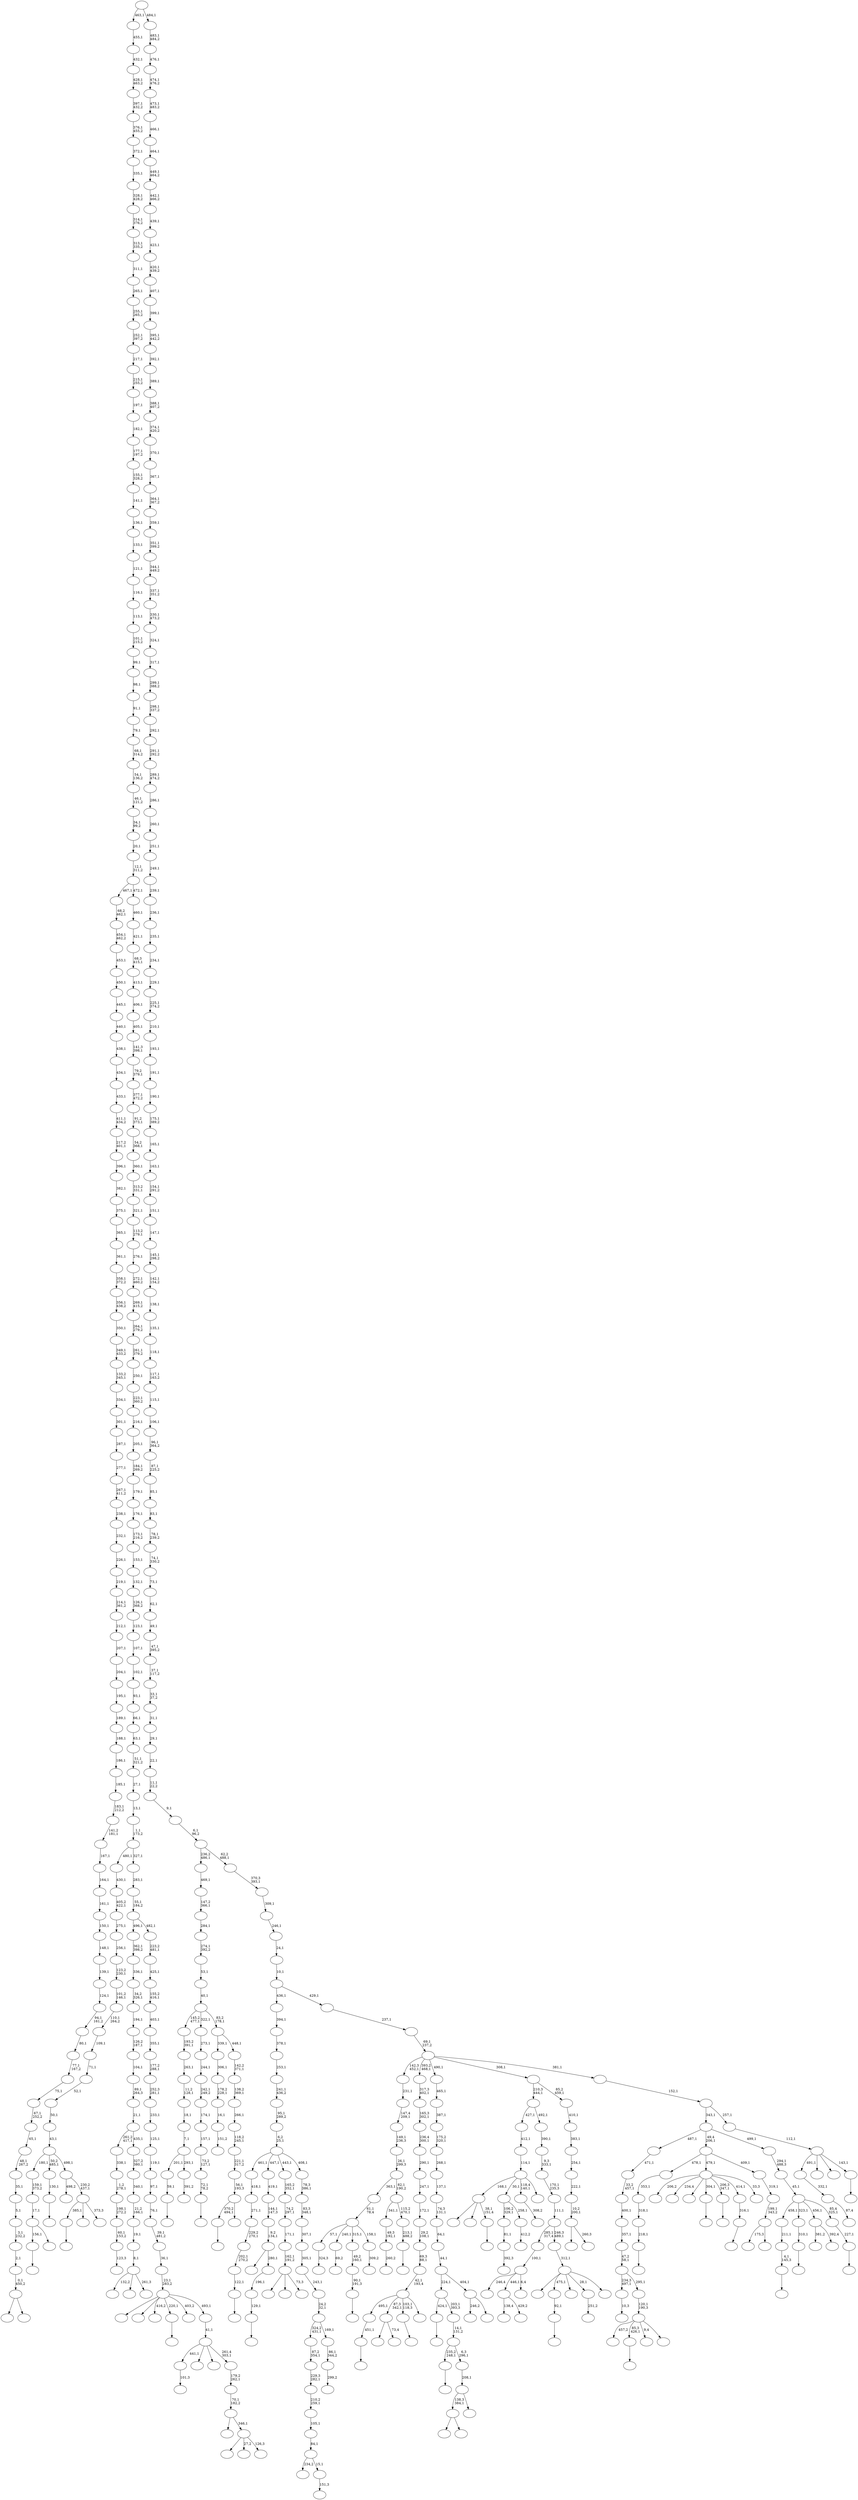 digraph T {
	600 [label=""]
	599 [label=""]
	598 [label=""]
	597 [label=""]
	596 [label=""]
	595 [label=""]
	594 [label=""]
	593 [label=""]
	592 [label=""]
	591 [label=""]
	590 [label=""]
	589 [label=""]
	588 [label=""]
	587 [label=""]
	586 [label=""]
	585 [label=""]
	584 [label=""]
	583 [label=""]
	582 [label=""]
	581 [label=""]
	580 [label=""]
	579 [label=""]
	578 [label=""]
	577 [label=""]
	576 [label=""]
	575 [label=""]
	574 [label=""]
	573 [label=""]
	572 [label=""]
	571 [label=""]
	570 [label=""]
	569 [label=""]
	568 [label=""]
	567 [label=""]
	566 [label=""]
	565 [label=""]
	564 [label=""]
	563 [label=""]
	562 [label=""]
	561 [label=""]
	560 [label=""]
	559 [label=""]
	558 [label=""]
	557 [label=""]
	556 [label=""]
	555 [label=""]
	554 [label=""]
	553 [label=""]
	552 [label=""]
	551 [label=""]
	550 [label=""]
	549 [label=""]
	548 [label=""]
	547 [label=""]
	546 [label=""]
	545 [label=""]
	544 [label=""]
	543 [label=""]
	542 [label=""]
	541 [label=""]
	540 [label=""]
	539 [label=""]
	538 [label=""]
	537 [label=""]
	536 [label=""]
	535 [label=""]
	534 [label=""]
	533 [label=""]
	532 [label=""]
	531 [label=""]
	530 [label=""]
	529 [label=""]
	528 [label=""]
	527 [label=""]
	526 [label=""]
	525 [label=""]
	524 [label=""]
	523 [label=""]
	522 [label=""]
	521 [label=""]
	520 [label=""]
	519 [label=""]
	518 [label=""]
	517 [label=""]
	516 [label=""]
	515 [label=""]
	514 [label=""]
	513 [label=""]
	512 [label=""]
	511 [label=""]
	510 [label=""]
	509 [label=""]
	508 [label=""]
	507 [label=""]
	506 [label=""]
	505 [label=""]
	504 [label=""]
	503 [label=""]
	502 [label=""]
	501 [label=""]
	500 [label=""]
	499 [label=""]
	498 [label=""]
	497 [label=""]
	496 [label=""]
	495 [label=""]
	494 [label=""]
	493 [label=""]
	492 [label=""]
	491 [label=""]
	490 [label=""]
	489 [label=""]
	488 [label=""]
	487 [label=""]
	486 [label=""]
	485 [label=""]
	484 [label=""]
	483 [label=""]
	482 [label=""]
	481 [label=""]
	480 [label=""]
	479 [label=""]
	478 [label=""]
	477 [label=""]
	476 [label=""]
	475 [label=""]
	474 [label=""]
	473 [label=""]
	472 [label=""]
	471 [label=""]
	470 [label=""]
	469 [label=""]
	468 [label=""]
	467 [label=""]
	466 [label=""]
	465 [label=""]
	464 [label=""]
	463 [label=""]
	462 [label=""]
	461 [label=""]
	460 [label=""]
	459 [label=""]
	458 [label=""]
	457 [label=""]
	456 [label=""]
	455 [label=""]
	454 [label=""]
	453 [label=""]
	452 [label=""]
	451 [label=""]
	450 [label=""]
	449 [label=""]
	448 [label=""]
	447 [label=""]
	446 [label=""]
	445 [label=""]
	444 [label=""]
	443 [label=""]
	442 [label=""]
	441 [label=""]
	440 [label=""]
	439 [label=""]
	438 [label=""]
	437 [label=""]
	436 [label=""]
	435 [label=""]
	434 [label=""]
	433 [label=""]
	432 [label=""]
	431 [label=""]
	430 [label=""]
	429 [label=""]
	428 [label=""]
	427 [label=""]
	426 [label=""]
	425 [label=""]
	424 [label=""]
	423 [label=""]
	422 [label=""]
	421 [label=""]
	420 [label=""]
	419 [label=""]
	418 [label=""]
	417 [label=""]
	416 [label=""]
	415 [label=""]
	414 [label=""]
	413 [label=""]
	412 [label=""]
	411 [label=""]
	410 [label=""]
	409 [label=""]
	408 [label=""]
	407 [label=""]
	406 [label=""]
	405 [label=""]
	404 [label=""]
	403 [label=""]
	402 [label=""]
	401 [label=""]
	400 [label=""]
	399 [label=""]
	398 [label=""]
	397 [label=""]
	396 [label=""]
	395 [label=""]
	394 [label=""]
	393 [label=""]
	392 [label=""]
	391 [label=""]
	390 [label=""]
	389 [label=""]
	388 [label=""]
	387 [label=""]
	386 [label=""]
	385 [label=""]
	384 [label=""]
	383 [label=""]
	382 [label=""]
	381 [label=""]
	380 [label=""]
	379 [label=""]
	378 [label=""]
	377 [label=""]
	376 [label=""]
	375 [label=""]
	374 [label=""]
	373 [label=""]
	372 [label=""]
	371 [label=""]
	370 [label=""]
	369 [label=""]
	368 [label=""]
	367 [label=""]
	366 [label=""]
	365 [label=""]
	364 [label=""]
	363 [label=""]
	362 [label=""]
	361 [label=""]
	360 [label=""]
	359 [label=""]
	358 [label=""]
	357 [label=""]
	356 [label=""]
	355 [label=""]
	354 [label=""]
	353 [label=""]
	352 [label=""]
	351 [label=""]
	350 [label=""]
	349 [label=""]
	348 [label=""]
	347 [label=""]
	346 [label=""]
	345 [label=""]
	344 [label=""]
	343 [label=""]
	342 [label=""]
	341 [label=""]
	340 [label=""]
	339 [label=""]
	338 [label=""]
	337 [label=""]
	336 [label=""]
	335 [label=""]
	334 [label=""]
	333 [label=""]
	332 [label=""]
	331 [label=""]
	330 [label=""]
	329 [label=""]
	328 [label=""]
	327 [label=""]
	326 [label=""]
	325 [label=""]
	324 [label=""]
	323 [label=""]
	322 [label=""]
	321 [label=""]
	320 [label=""]
	319 [label=""]
	318 [label=""]
	317 [label=""]
	316 [label=""]
	315 [label=""]
	314 [label=""]
	313 [label=""]
	312 [label=""]
	311 [label=""]
	310 [label=""]
	309 [label=""]
	308 [label=""]
	307 [label=""]
	306 [label=""]
	305 [label=""]
	304 [label=""]
	303 [label=""]
	302 [label=""]
	301 [label=""]
	300 [label=""]
	299 [label=""]
	298 [label=""]
	297 [label=""]
	296 [label=""]
	295 [label=""]
	294 [label=""]
	293 [label=""]
	292 [label=""]
	291 [label=""]
	290 [label=""]
	289 [label=""]
	288 [label=""]
	287 [label=""]
	286 [label=""]
	285 [label=""]
	284 [label=""]
	283 [label=""]
	282 [label=""]
	281 [label=""]
	280 [label=""]
	279 [label=""]
	278 [label=""]
	277 [label=""]
	276 [label=""]
	275 [label=""]
	274 [label=""]
	273 [label=""]
	272 [label=""]
	271 [label=""]
	270 [label=""]
	269 [label=""]
	268 [label=""]
	267 [label=""]
	266 [label=""]
	265 [label=""]
	264 [label=""]
	263 [label=""]
	262 [label=""]
	261 [label=""]
	260 [label=""]
	259 [label=""]
	258 [label=""]
	257 [label=""]
	256 [label=""]
	255 [label=""]
	254 [label=""]
	253 [label=""]
	252 [label=""]
	251 [label=""]
	250 [label=""]
	249 [label=""]
	248 [label=""]
	247 [label=""]
	246 [label=""]
	245 [label=""]
	244 [label=""]
	243 [label=""]
	242 [label=""]
	241 [label=""]
	240 [label=""]
	239 [label=""]
	238 [label=""]
	237 [label=""]
	236 [label=""]
	235 [label=""]
	234 [label=""]
	233 [label=""]
	232 [label=""]
	231 [label=""]
	230 [label=""]
	229 [label=""]
	228 [label=""]
	227 [label=""]
	226 [label=""]
	225 [label=""]
	224 [label=""]
	223 [label=""]
	222 [label=""]
	221 [label=""]
	220 [label=""]
	219 [label=""]
	218 [label=""]
	217 [label=""]
	216 [label=""]
	215 [label=""]
	214 [label=""]
	213 [label=""]
	212 [label=""]
	211 [label=""]
	210 [label=""]
	209 [label=""]
	208 [label=""]
	207 [label=""]
	206 [label=""]
	205 [label=""]
	204 [label=""]
	203 [label=""]
	202 [label=""]
	201 [label=""]
	200 [label=""]
	199 [label=""]
	198 [label=""]
	197 [label=""]
	196 [label=""]
	195 [label=""]
	194 [label=""]
	193 [label=""]
	192 [label=""]
	191 [label=""]
	190 [label=""]
	189 [label=""]
	188 [label=""]
	187 [label=""]
	186 [label=""]
	185 [label=""]
	184 [label=""]
	183 [label=""]
	182 [label=""]
	181 [label=""]
	180 [label=""]
	179 [label=""]
	178 [label=""]
	177 [label=""]
	176 [label=""]
	175 [label=""]
	174 [label=""]
	173 [label=""]
	172 [label=""]
	171 [label=""]
	170 [label=""]
	169 [label=""]
	168 [label=""]
	167 [label=""]
	166 [label=""]
	165 [label=""]
	164 [label=""]
	163 [label=""]
	162 [label=""]
	161 [label=""]
	160 [label=""]
	159 [label=""]
	158 [label=""]
	157 [label=""]
	156 [label=""]
	155 [label=""]
	154 [label=""]
	153 [label=""]
	152 [label=""]
	151 [label=""]
	150 [label=""]
	149 [label=""]
	148 [label=""]
	147 [label=""]
	146 [label=""]
	145 [label=""]
	144 [label=""]
	143 [label=""]
	142 [label=""]
	141 [label=""]
	140 [label=""]
	139 [label=""]
	138 [label=""]
	137 [label=""]
	136 [label=""]
	135 [label=""]
	134 [label=""]
	133 [label=""]
	132 [label=""]
	131 [label=""]
	130 [label=""]
	129 [label=""]
	128 [label=""]
	127 [label=""]
	126 [label=""]
	125 [label=""]
	124 [label=""]
	123 [label=""]
	122 [label=""]
	121 [label=""]
	120 [label=""]
	119 [label=""]
	118 [label=""]
	117 [label=""]
	116 [label=""]
	115 [label=""]
	114 [label=""]
	113 [label=""]
	112 [label=""]
	111 [label=""]
	110 [label=""]
	109 [label=""]
	108 [label=""]
	107 [label=""]
	106 [label=""]
	105 [label=""]
	104 [label=""]
	103 [label=""]
	102 [label=""]
	101 [label=""]
	100 [label=""]
	99 [label=""]
	98 [label=""]
	97 [label=""]
	96 [label=""]
	95 [label=""]
	94 [label=""]
	93 [label=""]
	92 [label=""]
	91 [label=""]
	90 [label=""]
	89 [label=""]
	88 [label=""]
	87 [label=""]
	86 [label=""]
	85 [label=""]
	84 [label=""]
	83 [label=""]
	82 [label=""]
	81 [label=""]
	80 [label=""]
	79 [label=""]
	78 [label=""]
	77 [label=""]
	76 [label=""]
	75 [label=""]
	74 [label=""]
	73 [label=""]
	72 [label=""]
	71 [label=""]
	70 [label=""]
	69 [label=""]
	68 [label=""]
	67 [label=""]
	66 [label=""]
	65 [label=""]
	64 [label=""]
	63 [label=""]
	62 [label=""]
	61 [label=""]
	60 [label=""]
	59 [label=""]
	58 [label=""]
	57 [label=""]
	56 [label=""]
	55 [label=""]
	54 [label=""]
	53 [label=""]
	52 [label=""]
	51 [label=""]
	50 [label=""]
	49 [label=""]
	48 [label=""]
	47 [label=""]
	46 [label=""]
	45 [label=""]
	44 [label=""]
	43 [label=""]
	42 [label=""]
	41 [label=""]
	40 [label=""]
	39 [label=""]
	38 [label=""]
	37 [label=""]
	36 [label=""]
	35 [label=""]
	34 [label=""]
	33 [label=""]
	32 [label=""]
	31 [label=""]
	30 [label=""]
	29 [label=""]
	28 [label=""]
	27 [label=""]
	26 [label=""]
	25 [label=""]
	24 [label=""]
	23 [label=""]
	22 [label=""]
	21 [label=""]
	20 [label=""]
	19 [label=""]
	18 [label=""]
	17 [label=""]
	16 [label=""]
	15 [label=""]
	14 [label=""]
	13 [label=""]
	12 [label=""]
	11 [label=""]
	10 [label=""]
	9 [label=""]
	8 [label=""]
	7 [label=""]
	6 [label=""]
	5 [label=""]
	4 [label=""]
	3 [label=""]
	2 [label=""]
	1 [label=""]
	0 [label=""]
	599 -> 600 [label=""]
	596 -> 597 [label="324,3"]
	594 -> 595 [label="69,2"]
	592 -> 593 [label="123,3"]
	591 -> 592 [label="60,1\n153,2"]
	590 -> 591 [label="198,1\n272,2"]
	589 -> 590 [label="1,2\n278,1"]
	588 -> 589 [label="338,1"]
	584 -> 599 [label="156,1"]
	584 -> 585 [label=""]
	583 -> 584 [label="17,1"]
	582 -> 583 [label="159,1\n373,2"]
	580 -> 581 [label=""]
	579 -> 580 [label="130,1"]
	576 -> 577 [label="260,2"]
	575 -> 576 [label="49,3\n192,1"]
	567 -> 568 [label=""]
	566 -> 567 [label="90,1\n191,3"]
	565 -> 566 [label="49,2\n160,1"]
	563 -> 564 [label=""]
	562 -> 563 [label="4,1\n145,3"]
	561 -> 562 [label="211,1"]
	559 -> 560 [label=""]
	558 -> 559 [label="59,1"]
	556 -> 557 [label="391,2"]
	555 -> 558 [label="201,1"]
	555 -> 556 [label="293,1"]
	554 -> 555 [label="7,1"]
	553 -> 554 [label="18,1"]
	552 -> 553 [label="11,2\n128,1"]
	551 -> 552 [label="263,1"]
	550 -> 551 [label="193,2\n391,1"]
	548 -> 549 [label="392,3"]
	547 -> 548 [label="81,1"]
	545 -> 546 [label="101,3"]
	542 -> 543 [label=""]
	539 -> 540 [label=""]
	538 -> 539 [label="218,1"]
	537 -> 538 [label="318,1"]
	536 -> 537 [label="353,1"]
	532 -> 533 [label=""]
	530 -> 586 [label=""]
	530 -> 531 [label=""]
	529 -> 530 [label="0,1\n450,2"]
	528 -> 529 [label="2,1"]
	527 -> 528 [label="3,1\n232,2"]
	526 -> 527 [label="5,1"]
	525 -> 526 [label="35,1"]
	524 -> 525 [label="48,1\n267,2"]
	523 -> 524 [label="65,1"]
	522 -> 523 [label="67,1\n252,2"]
	521 -> 522 [label="75,1"]
	520 -> 521 [label="77,1\n167,2"]
	519 -> 520 [label="80,1"]
	518 -> 519 [label="94,1\n161,2"]
	517 -> 518 [label="124,1"]
	516 -> 517 [label="139,1"]
	515 -> 516 [label="148,1"]
	514 -> 515 [label="150,1"]
	513 -> 514 [label="161,1"]
	512 -> 513 [label="164,1"]
	511 -> 512 [label="167,1"]
	510 -> 511 [label="141,2\n181,1"]
	509 -> 510 [label="183,1\n212,2"]
	508 -> 509 [label="185,1"]
	507 -> 508 [label="186,1"]
	506 -> 507 [label="188,1"]
	505 -> 506 [label="189,1"]
	504 -> 505 [label="195,1"]
	503 -> 504 [label="204,1"]
	502 -> 503 [label="207,1"]
	501 -> 502 [label="212,1"]
	500 -> 501 [label="214,1\n361,2"]
	499 -> 500 [label="219,1"]
	498 -> 499 [label="226,1"]
	497 -> 498 [label="232,1"]
	496 -> 497 [label="238,1"]
	495 -> 496 [label="267,1\n411,2"]
	494 -> 495 [label="277,1"]
	493 -> 494 [label="287,1"]
	492 -> 493 [label="301,1"]
	491 -> 492 [label="334,1"]
	490 -> 491 [label="133,2\n345,1"]
	489 -> 490 [label="349,1\n433,2"]
	488 -> 489 [label="350,1"]
	487 -> 488 [label="356,1\n438,2"]
	486 -> 487 [label="358,1\n372,2"]
	485 -> 486 [label="361,1"]
	484 -> 485 [label="365,1"]
	483 -> 484 [label="375,1"]
	482 -> 483 [label="382,1"]
	481 -> 482 [label="396,1"]
	480 -> 481 [label="217,2\n401,1"]
	479 -> 480 [label="411,1\n434,2"]
	478 -> 479 [label="433,1"]
	477 -> 478 [label="434,1"]
	476 -> 477 [label="438,1"]
	475 -> 476 [label="440,1"]
	474 -> 475 [label="445,1"]
	473 -> 474 [label="450,1"]
	472 -> 473 [label="453,1"]
	471 -> 472 [label="454,1\n462,2"]
	470 -> 471 [label="68,2\n462,1"]
	468 -> 469 [label=""]
	467 -> 468 [label="451,1"]
	464 -> 465 [label=""]
	463 -> 464 [label="92,1"]
	459 -> 534 [label=""]
	459 -> 460 [label=""]
	457 -> 458 [label=""]
	453 -> 454 [label="151,2"]
	452 -> 453 [label="16,1"]
	451 -> 452 [label="178,2\n228,1"]
	450 -> 451 [label="306,1"]
	446 -> 598 [label=""]
	446 -> 447 [label="73,4"]
	444 -> 445 [label=""]
	442 -> 443 [label="87,4"]
	441 -> 442 [label="332,1"]
	439 -> 440 [label=""]
	438 -> 541 [label=""]
	438 -> 449 [label=""]
	438 -> 439 [label="38,1\n151,4"]
	436 -> 437 [label=""]
	435 -> 436 [label="72,1\n78,2"]
	434 -> 435 [label="73,2\n127,1"]
	433 -> 434 [label="157,1"]
	432 -> 433 [label="174,1"]
	431 -> 432 [label="242,1\n249,2"]
	430 -> 431 [label="244,1"]
	429 -> 430 [label="273,1"]
	427 -> 428 [label=""]
	426 -> 427 [label="310,1"]
	423 -> 424 [label="309,2"]
	422 -> 596 [label="57,1"]
	422 -> 594 [label="240,1"]
	422 -> 565 [label="315,1"]
	422 -> 423 [label="158,1"]
	421 -> 422 [label="61,1\n78,4"]
	418 -> 419 [label="412,2"]
	417 -> 547 [label="106,2\n329,1"]
	417 -> 418 [label="258,1"]
	415 -> 416 [label=""]
	414 -> 415 [label="122,1"]
	413 -> 414 [label="202,1\n270,2"]
	412 -> 413 [label="229,2\n270,1"]
	411 -> 412 [label="271,1"]
	410 -> 411 [label="418,1"]
	407 -> 532 [label="370,2\n494,1"]
	407 -> 408 [label=""]
	406 -> 407 [label="56,1\n193,3"]
	405 -> 406 [label="221,1\n317,2"]
	404 -> 405 [label="118,2\n245,1"]
	403 -> 404 [label="266,1"]
	402 -> 403 [label="138,2\n369,1"]
	401 -> 402 [label="142,2\n371,1"]
	400 -> 450 [label="339,1"]
	400 -> 401 [label="448,1"]
	399 -> 550 [label="145,2\n477,1"]
	399 -> 429 [label="322,1"]
	399 -> 400 [label="83,2\n178,1"]
	398 -> 399 [label="40,1"]
	397 -> 398 [label="53,1"]
	396 -> 397 [label="274,1\n392,2"]
	395 -> 396 [label="284,1"]
	394 -> 395 [label="147,2\n366,1"]
	393 -> 394 [label="469,1"]
	391 -> 392 [label=""]
	389 -> 390 [label="308,2"]
	387 -> 388 [label="151,3"]
	386 -> 572 [label="234,2"]
	386 -> 387 [label="15,1"]
	385 -> 386 [label="84,1"]
	384 -> 385 [label="105,1"]
	383 -> 384 [label="210,2\n259,1"]
	382 -> 383 [label="229,3\n282,1"]
	381 -> 382 [label="87,2\n354,1"]
	379 -> 380 [label=""]
	376 -> 377 [label=""]
	374 -> 375 [label=""]
	373 -> 374 [label="316,1"]
	371 -> 372 [label="10,3"]
	368 -> 369 [label=""]
	365 -> 366 [label=""]
	363 -> 364 [label=""]
	362 -> 363 [label="129,1"]
	361 -> 362 [label="196,1"]
	360 -> 570 [label=""]
	360 -> 361 [label="280,1"]
	359 -> 360 [label="9,2\n134,1"]
	358 -> 359 [label="144,1\n147,3"]
	357 -> 358 [label="419,1"]
	353 -> 587 [label="132,2"]
	353 -> 409 [label=""]
	353 -> 354 [label="261,3"]
	352 -> 353 [label="8,1"]
	351 -> 352 [label="19,1"]
	350 -> 351 [label="21,2\n166,1"]
	349 -> 350 [label="340,1"]
	348 -> 349 [label="327,2\n380,1"]
	347 -> 588 [label="261,2\n417,1"]
	347 -> 348 [label="435,1"]
	346 -> 347 [label="21,1"]
	345 -> 346 [label="89,1\n264,3"]
	344 -> 345 [label="104,1"]
	343 -> 344 [label="126,2\n187,1"]
	342 -> 343 [label="194,1"]
	341 -> 342 [label="34,2\n326,1"]
	340 -> 341 [label="336,1"]
	339 -> 340 [label="362,1\n398,2"]
	336 -> 438 [label="168,1"]
	336 -> 417 [label="30,1"]
	336 -> 389 [label="118,4\n140,1"]
	336 -> 337 [label=""]
	335 -> 336 [label="114,1"]
	334 -> 335 [label="412,1"]
	332 -> 573 [label="206,2"]
	332 -> 448 [label="234,4"]
	332 -> 425 [label=""]
	332 -> 391 [label="304,1"]
	332 -> 379 [label="206,3\n347,1"]
	332 -> 373 [label="414,1"]
	332 -> 333 [label="33,3"]
	330 -> 355 [label="138,4"]
	330 -> 331 [label="429,2"]
	328 -> 461 [label="246,4"]
	328 -> 330 [label="446,1"]
	328 -> 329 [label="6,4"]
	327 -> 328 [label="100,1"]
	325 -> 574 [label="457,2"]
	325 -> 444 [label="85,3\n426,1"]
	325 -> 338 [label="9,4"]
	325 -> 326 [label=""]
	324 -> 325 [label="120,1\n190,3"]
	323 -> 371 [label="234,3\n497,1"]
	323 -> 324 [label="295,1"]
	322 -> 323 [label="47,2\n58,1"]
	321 -> 322 [label="357,1"]
	320 -> 321 [label="400,1"]
	319 -> 320 [label="33,2\n457,1"]
	318 -> 319 [label="471,1"]
	314 -> 315 [label=""]
	313 -> 314 [label="213,1\n488,2"]
	312 -> 575 [label="341,1"]
	312 -> 313 [label="115,2\n470,1"]
	311 -> 421 [label="363,1"]
	311 -> 312 [label="82,1\n190,2"]
	310 -> 311 [label="26,1\n299,3"]
	309 -> 310 [label="149,1\n236,3"]
	308 -> 309 [label="147,4\n209,1"]
	307 -> 308 [label="231,1"]
	305 -> 462 [label="175,3"]
	305 -> 306 [label=""]
	304 -> 305 [label="199,1\n343,2"]
	303 -> 304 [label="319,1"]
	302 -> 536 [label="478,1"]
	302 -> 332 [label="479,1"]
	302 -> 303 [label="409,1"]
	299 -> 467 [label="495,1"]
	299 -> 446 [label="87,3\n342,1"]
	299 -> 376 [label="103,1\n118,3"]
	299 -> 300 [label=""]
	298 -> 299 [label="42,1\n193,4"]
	297 -> 298 [label="69,3\n88,1"]
	296 -> 297 [label="29,2\n108,1"]
	295 -> 296 [label="172,1"]
	294 -> 295 [label="247,1"]
	293 -> 294 [label="290,1"]
	292 -> 293 [label="236,4\n300,1"]
	291 -> 292 [label="165,3\n302,1"]
	290 -> 291 [label="317,3\n402,1"]
	288 -> 578 [label="381,2"]
	288 -> 289 [label="392,4"]
	284 -> 285 [label="251,2"]
	281 -> 420 [label=""]
	281 -> 317 [label=""]
	281 -> 282 [label="73,3"]
	280 -> 281 [label="162,1\n191,2"]
	279 -> 280 [label="171,1"]
	278 -> 279 [label="74,2\n297,1"]
	277 -> 278 [label="165,2\n352,1"]
	274 -> 457 [label="385,1"]
	274 -> 301 [label=""]
	274 -> 275 [label="373,3"]
	273 -> 378 [label="498,2"]
	273 -> 274 [label="230,2\n437,1"]
	272 -> 582 [label="180,1"]
	272 -> 579 [label="50,2\n485,1"]
	272 -> 273 [label="498,1"]
	271 -> 272 [label="43,1"]
	270 -> 271 [label="50,1"]
	269 -> 270 [label="52,1"]
	268 -> 269 [label="71,1"]
	267 -> 268 [label="109,1"]
	266 -> 267 [label="110,1\n264,2"]
	265 -> 266 [label="101,2\n146,1"]
	264 -> 265 [label="123,2\n230,1"]
	263 -> 264 [label="256,1"]
	262 -> 263 [label="275,1"]
	261 -> 262 [label="405,2\n422,1"]
	260 -> 261 [label="430,1"]
	258 -> 535 [label=""]
	258 -> 356 [label="27,2"]
	258 -> 259 [label="126,3"]
	257 -> 367 [label=""]
	257 -> 258 [label="346,1"]
	256 -> 257 [label="70,1\n182,2"]
	255 -> 256 [label="179,2\n262,1"]
	254 -> 545 [label="441,1"]
	254 -> 455 [label=""]
	254 -> 286 [label=""]
	254 -> 255 [label="261,4\n303,1"]
	253 -> 254 [label="41,1"]
	252 -> 544 [label=""]
	252 -> 466 [label=""]
	252 -> 370 [label="416,2"]
	252 -> 365 [label="220,1"]
	252 -> 283 [label="403,2"]
	252 -> 253 [label="493,1"]
	251 -> 252 [label="23,1\n283,2"]
	250 -> 251 [label="36,1"]
	249 -> 250 [label="39,1\n481,2"]
	248 -> 249 [label="76,1"]
	247 -> 248 [label="97,1"]
	246 -> 247 [label="119,1"]
	245 -> 246 [label="125,1"]
	244 -> 245 [label="233,1"]
	243 -> 244 [label="252,3\n281,1"]
	242 -> 243 [label="177,2\n288,1"]
	241 -> 242 [label="355,1"]
	240 -> 241 [label="403,1"]
	239 -> 240 [label="155,2\n416,1"]
	238 -> 239 [label="425,1"]
	237 -> 238 [label="223,2\n481,1"]
	236 -> 339 [label="496,1"]
	236 -> 237 [label="482,1"]
	235 -> 236 [label="55,1\n184,2"]
	234 -> 235 [label="283,1"]
	233 -> 260 [label="480,1"]
	233 -> 234 [label="327,1"]
	232 -> 233 [label="1,1\n173,2"]
	231 -> 232 [label="13,1"]
	230 -> 231 [label="27,1"]
	229 -> 230 [label="51,1\n321,2"]
	228 -> 229 [label="63,1"]
	227 -> 228 [label="66,1"]
	226 -> 227 [label="93,1"]
	225 -> 226 [label="102,1"]
	224 -> 225 [label="107,1"]
	223 -> 224 [label="123,1"]
	222 -> 223 [label="126,1\n368,2"]
	221 -> 222 [label="132,1"]
	220 -> 221 [label="153,1"]
	219 -> 220 [label="173,1\n216,2"]
	218 -> 219 [label="176,1"]
	217 -> 218 [label="179,1"]
	216 -> 217 [label="184,1\n269,2"]
	215 -> 216 [label="205,1"]
	214 -> 215 [label="216,1"]
	213 -> 214 [label="223,1\n360,2"]
	212 -> 213 [label="250,1"]
	211 -> 212 [label="261,1\n379,2"]
	210 -> 211 [label="264,1\n279,2"]
	209 -> 210 [label="269,1\n415,2"]
	208 -> 209 [label="272,1\n460,2"]
	207 -> 208 [label="276,1"]
	206 -> 207 [label="113,2\n279,1"]
	205 -> 206 [label="321,1"]
	204 -> 205 [label="313,2\n331,1"]
	203 -> 204 [label="360,1"]
	202 -> 203 [label="54,2\n368,1"]
	201 -> 202 [label="91,2\n373,1"]
	200 -> 201 [label="377,1\n472,2"]
	199 -> 200 [label="79,2\n379,1"]
	198 -> 199 [label="141,3\n398,1"]
	197 -> 198 [label="405,1"]
	196 -> 197 [label="406,1"]
	195 -> 196 [label="413,1"]
	194 -> 195 [label="68,3\n415,1"]
	193 -> 194 [label="421,1"]
	192 -> 193 [label="460,1"]
	191 -> 470 [label="467,1"]
	191 -> 192 [label="472,1"]
	190 -> 191 [label="12,1\n311,2"]
	189 -> 190 [label="20,1"]
	188 -> 189 [label="34,1\n99,2"]
	187 -> 188 [label="46,1\n121,2"]
	186 -> 187 [label="54,1\n136,2"]
	185 -> 186 [label="68,1\n314,2"]
	184 -> 185 [label="79,1"]
	183 -> 184 [label="91,1"]
	182 -> 183 [label="98,1"]
	181 -> 182 [label="99,1"]
	180 -> 181 [label="101,1\n215,2"]
	179 -> 180 [label="113,1"]
	178 -> 179 [label="116,1"]
	177 -> 178 [label="121,1"]
	176 -> 177 [label="133,1"]
	175 -> 176 [label="136,1"]
	174 -> 175 [label="141,1"]
	173 -> 174 [label="155,1\n328,2"]
	172 -> 173 [label="177,1\n197,2"]
	171 -> 172 [label="182,1"]
	170 -> 171 [label="197,1"]
	169 -> 170 [label="215,1\n255,2"]
	168 -> 169 [label="217,1"]
	167 -> 168 [label="252,1\n397,2"]
	166 -> 167 [label="255,1\n265,2"]
	165 -> 166 [label="265,1"]
	164 -> 165 [label="311,1"]
	163 -> 164 [label="313,1\n335,2"]
	162 -> 163 [label="314,1\n376,2"]
	161 -> 162 [label="328,1\n428,2"]
	160 -> 161 [label="335,1"]
	159 -> 160 [label="372,1"]
	158 -> 159 [label="376,1\n455,2"]
	157 -> 158 [label="397,1\n432,2"]
	156 -> 157 [label="428,1\n463,2"]
	155 -> 156 [label="432,1"]
	154 -> 155 [label="455,1"]
	152 -> 459 [label="138,3\n384,1"]
	152 -> 153 [label=""]
	151 -> 152 [label="208,1"]
	150 -> 368 [label="235,2\n248,1"]
	150 -> 151 [label="6,3\n296,1"]
	149 -> 150 [label="14,1\n131,2"]
	148 -> 542 [label="424,1"]
	148 -> 149 [label="203,1\n393,3"]
	146 -> 569 [label=""]
	146 -> 463 [label="475,1"]
	146 -> 456 [label=""]
	146 -> 284 [label="28,1"]
	146 -> 147 [label=""]
	145 -> 146 [label="312,1"]
	144 -> 327 [label="285,1\n317,4"]
	144 -> 145 [label="246,3\n489,1"]
	143 -> 144 [label="111,1"]
	142 -> 143 [label="170,1\n235,3"]
	141 -> 142 [label="9,3\n333,1"]
	140 -> 141 [label="390,1"]
	139 -> 334 [label="427,1"]
	139 -> 140 [label="492,1"]
	137 -> 138 [label="299,2"]
	136 -> 137 [label="86,1\n344,2"]
	135 -> 381 [label="324,2\n431,1"]
	135 -> 136 [label="169,1"]
	134 -> 135 [label="24,2\n32,1"]
	133 -> 134 [label="243,1"]
	132 -> 133 [label="305,1"]
	131 -> 132 [label="307,1"]
	130 -> 131 [label="83,3\n348,1"]
	129 -> 130 [label="78,3\n386,1"]
	128 -> 410 [label="461,1"]
	128 -> 357 [label="447,1"]
	128 -> 277 [label="443,1"]
	128 -> 129 [label="408,1"]
	127 -> 128 [label="6,2\n25,1"]
	126 -> 127 [label="95,1\n289,2"]
	125 -> 126 [label="241,1\n436,2"]
	124 -> 125 [label="253,1"]
	123 -> 124 [label="378,1"]
	122 -> 123 [label="394,1"]
	120 -> 121 [label=""]
	119 -> 120 [label="227,1"]
	118 -> 561 [label="458,1"]
	118 -> 426 [label="323,1"]
	118 -> 288 [label="456,1"]
	118 -> 119 [label="85,4\n325,1"]
	117 -> 118 [label="45,1"]
	116 -> 117 [label="294,1\n488,3"]
	115 -> 318 [label="487,1"]
	115 -> 302 [label="49,4\n206,1"]
	115 -> 116 [label="499,1"]
	113 -> 571 [label="246,2"]
	113 -> 114 [label=""]
	112 -> 148 [label="224,1"]
	112 -> 113 [label="404,1"]
	111 -> 112 [label="44,1"]
	110 -> 111 [label="64,1"]
	109 -> 110 [label="74,3\n131,1"]
	108 -> 109 [label="137,1"]
	107 -> 108 [label="268,1"]
	106 -> 107 [label="175,2\n320,1"]
	105 -> 106 [label="387,1"]
	104 -> 105 [label="465,1"]
	102 -> 276 [label=""]
	102 -> 103 [label="260,3"]
	101 -> 102 [label="10,2\n200,1"]
	100 -> 101 [label="222,1"]
	99 -> 100 [label="254,1"]
	98 -> 99 [label="383,1"]
	97 -> 98 [label="410,1"]
	96 -> 139 [label="210,3\n444,1"]
	96 -> 97 [label="85,2\n459,1"]
	94 -> 95 [label=""]
	93 -> 441 [label="491,1"]
	93 -> 316 [label=""]
	93 -> 287 [label=""]
	93 -> 94 [label="143,1"]
	92 -> 93 [label="112,1"]
	91 -> 115 [label="343,1"]
	91 -> 92 [label="257,1"]
	90 -> 91 [label="152,1"]
	89 -> 307 [label="142,3\n452,1"]
	89 -> 290 [label="393,2\n468,1"]
	89 -> 104 [label="490,1"]
	89 -> 96 [label="308,1"]
	89 -> 90 [label="381,1"]
	88 -> 89 [label="69,1\n237,2"]
	87 -> 88 [label="237,1"]
	86 -> 122 [label="436,1"]
	86 -> 87 [label="429,1"]
	85 -> 86 [label="10,1"]
	84 -> 85 [label="24,1"]
	83 -> 84 [label="246,1"]
	82 -> 83 [label="309,1"]
	81 -> 82 [label="370,3\n393,1"]
	80 -> 393 [label="236,2\n486,1"]
	80 -> 81 [label="62,2\n488,1"]
	79 -> 80 [label="6,1\n96,2"]
	78 -> 79 [label="9,1"]
	77 -> 78 [label="11,1\n22,2"]
	76 -> 77 [label="22,1"]
	75 -> 76 [label="29,1"]
	74 -> 75 [label="31,1"]
	73 -> 74 [label="33,1\n37,2"]
	72 -> 73 [label="37,1\n117,2"]
	71 -> 72 [label="47,1\n395,2"]
	70 -> 71 [label="49,1"]
	69 -> 70 [label="62,1"]
	68 -> 69 [label="73,1"]
	67 -> 68 [label="74,1\n330,2"]
	66 -> 67 [label="78,1\n239,2"]
	65 -> 66 [label="83,1"]
	64 -> 65 [label="85,1"]
	63 -> 64 [label="87,1\n225,2"]
	62 -> 63 [label="96,1\n364,2"]
	61 -> 62 [label="106,1"]
	60 -> 61 [label="115,1"]
	59 -> 60 [label="117,1\n163,2"]
	58 -> 59 [label="118,1"]
	57 -> 58 [label="135,1"]
	56 -> 57 [label="138,1"]
	55 -> 56 [label="142,1\n154,2"]
	54 -> 55 [label="145,1\n298,2"]
	53 -> 54 [label="147,1"]
	52 -> 53 [label="151,1"]
	51 -> 52 [label="154,1\n291,2"]
	50 -> 51 [label="163,1"]
	49 -> 50 [label="165,1"]
	48 -> 49 [label="175,1\n389,2"]
	47 -> 48 [label="190,1"]
	46 -> 47 [label="191,1"]
	45 -> 46 [label="193,1"]
	44 -> 45 [label="210,1"]
	43 -> 44 [label="225,1\n374,2"]
	42 -> 43 [label="229,1"]
	41 -> 42 [label="234,1"]
	40 -> 41 [label="235,1"]
	39 -> 40 [label="236,1"]
	38 -> 39 [label="239,1"]
	37 -> 38 [label="249,1"]
	36 -> 37 [label="251,1"]
	35 -> 36 [label="260,1"]
	34 -> 35 [label="286,1"]
	33 -> 34 [label="289,1\n474,2"]
	32 -> 33 [label="291,1\n292,2"]
	31 -> 32 [label="292,1"]
	30 -> 31 [label="298,1\n337,2"]
	29 -> 30 [label="299,1\n388,2"]
	28 -> 29 [label="317,1"]
	27 -> 28 [label="324,1"]
	26 -> 27 [label="330,1\n473,2"]
	25 -> 26 [label="337,1\n351,2"]
	24 -> 25 [label="344,1\n449,2"]
	23 -> 24 [label="351,1\n399,2"]
	22 -> 23 [label="359,1"]
	21 -> 22 [label="364,1\n367,2"]
	20 -> 21 [label="367,1"]
	19 -> 20 [label="370,1"]
	18 -> 19 [label="374,1\n420,2"]
	17 -> 18 [label="388,1\n407,2"]
	16 -> 17 [label="389,1"]
	15 -> 16 [label="392,1"]
	14 -> 15 [label="395,1\n442,2"]
	13 -> 14 [label="399,1"]
	12 -> 13 [label="407,1"]
	11 -> 12 [label="420,1\n439,2"]
	10 -> 11 [label="423,1"]
	9 -> 10 [label="439,1"]
	8 -> 9 [label="442,1\n466,2"]
	7 -> 8 [label="449,1\n464,2"]
	6 -> 7 [label="464,1"]
	5 -> 6 [label="466,1"]
	4 -> 5 [label="473,1\n483,2"]
	3 -> 4 [label="474,1\n476,2"]
	2 -> 3 [label="476,1"]
	1 -> 2 [label="483,1\n484,2"]
	0 -> 154 [label="463,1"]
	0 -> 1 [label="484,1"]
}
